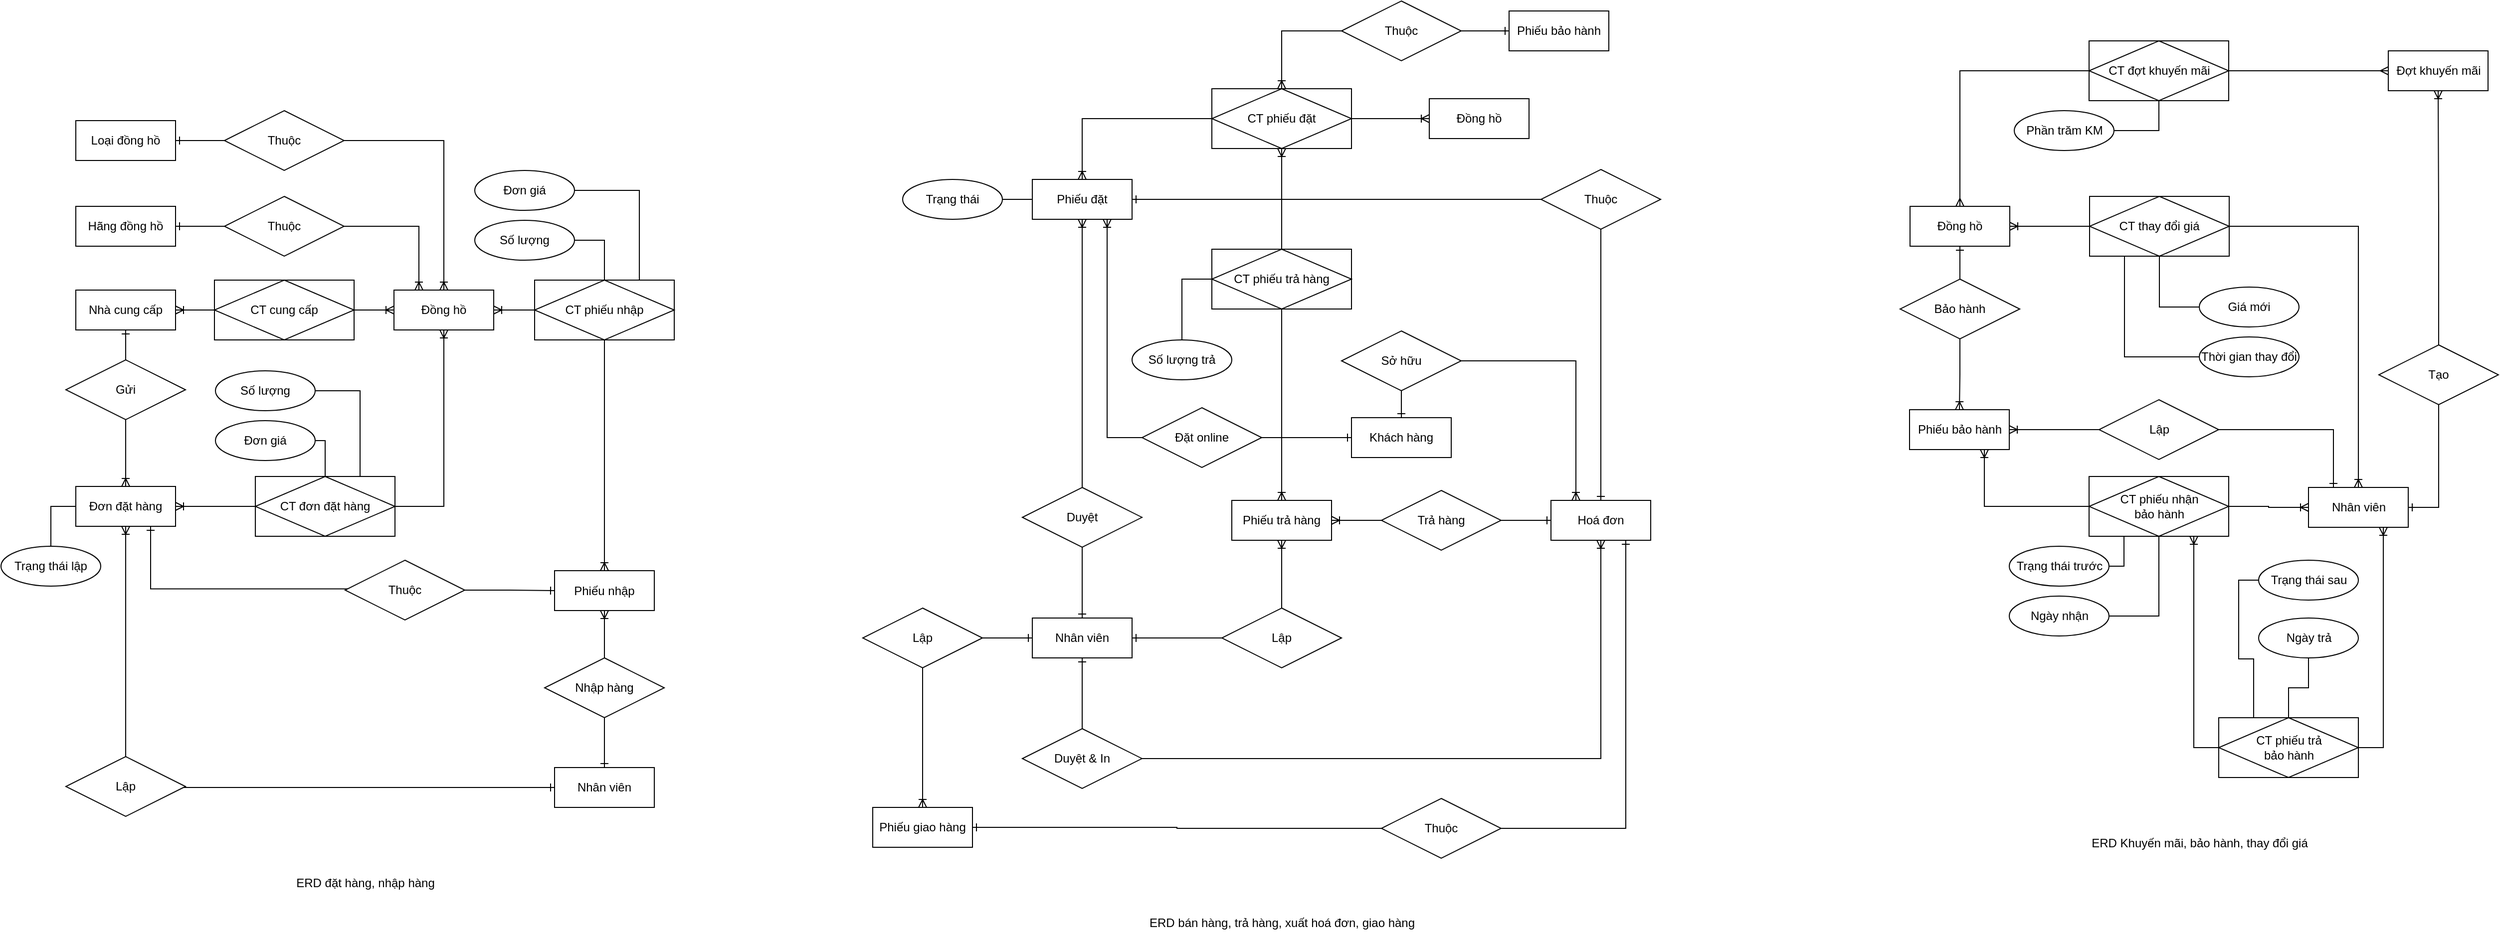 <mxfile version="22.1.18" type="device" pages="2">
  <diagram id="R2lEEEUBdFMjLlhIrx00" name="Full features">
    <mxGraphModel dx="3984" dy="3077" grid="1" gridSize="10" guides="1" tooltips="1" connect="1" arrows="1" fold="1" page="1" pageScale="1" pageWidth="850" pageHeight="1100" math="0" shadow="0" extFonts="Permanent Marker^https://fonts.googleapis.com/css?family=Permanent+Marker">
      <root>
        <mxCell id="0" />
        <mxCell id="1" parent="0" />
        <mxCell id="fZCJ3LqUXXCqwZuQcF2X-53" value="Đồng hồ" style="whiteSpace=wrap;html=1;align=center;" parent="1" vertex="1">
          <mxGeometry x="-2130" y="-1820" width="100" height="40" as="geometry" />
        </mxCell>
        <mxCell id="fZCJ3LqUXXCqwZuQcF2X-54" value="Loại đồng hồ" style="whiteSpace=wrap;html=1;align=center;" parent="1" vertex="1">
          <mxGeometry x="-2449" y="-1990" width="100" height="40" as="geometry" />
        </mxCell>
        <mxCell id="fZCJ3LqUXXCqwZuQcF2X-55" value="Hãng đồng hồ" style="whiteSpace=wrap;html=1;align=center;" parent="1" vertex="1">
          <mxGeometry x="-2449" y="-1904" width="100" height="40" as="geometry" />
        </mxCell>
        <mxCell id="fZCJ3LqUXXCqwZuQcF2X-56" style="edgeStyle=orthogonalEdgeStyle;rounded=0;orthogonalLoop=1;jettySize=auto;html=1;exitX=1;exitY=0.5;exitDx=0;exitDy=0;endArrow=ERoneToMany;endFill=0;entryX=0.25;entryY=0;entryDx=0;entryDy=0;" parent="1" source="fZCJ3LqUXXCqwZuQcF2X-58" target="fZCJ3LqUXXCqwZuQcF2X-53" edge="1">
          <mxGeometry relative="1" as="geometry">
            <mxPoint x="-2119" y="-1800" as="targetPoint" />
          </mxGeometry>
        </mxCell>
        <mxCell id="fZCJ3LqUXXCqwZuQcF2X-57" style="edgeStyle=orthogonalEdgeStyle;rounded=0;orthogonalLoop=1;jettySize=auto;html=1;exitX=0;exitY=0.5;exitDx=0;exitDy=0;entryX=1;entryY=0.5;entryDx=0;entryDy=0;endArrow=ERone;endFill=0;" parent="1" source="fZCJ3LqUXXCqwZuQcF2X-58" target="fZCJ3LqUXXCqwZuQcF2X-55" edge="1">
          <mxGeometry relative="1" as="geometry">
            <mxPoint x="-2249" y="-1848" as="sourcePoint" />
          </mxGeometry>
        </mxCell>
        <mxCell id="fZCJ3LqUXXCqwZuQcF2X-58" value="Thuộc" style="shape=rhombus;perimeter=rhombusPerimeter;whiteSpace=wrap;html=1;align=center;" parent="1" vertex="1">
          <mxGeometry x="-2300" y="-1914" width="120" height="60" as="geometry" />
        </mxCell>
        <mxCell id="fZCJ3LqUXXCqwZuQcF2X-59" value="Nhà cung cấp" style="whiteSpace=wrap;html=1;align=center;" parent="1" vertex="1">
          <mxGeometry x="-2449" y="-1820" width="100" height="40" as="geometry" />
        </mxCell>
        <mxCell id="fZCJ3LqUXXCqwZuQcF2X-60" style="edgeStyle=orthogonalEdgeStyle;rounded=0;orthogonalLoop=1;jettySize=auto;html=1;entryX=1;entryY=0.5;entryDx=0;entryDy=0;endArrow=ERoneToMany;endFill=0;exitX=0;exitY=0.5;exitDx=0;exitDy=0;" parent="1" source="5qV7a7pZujGccbPAEtb7-1" target="fZCJ3LqUXXCqwZuQcF2X-59" edge="1">
          <mxGeometry relative="1" as="geometry">
            <mxPoint x="-2299" y="-1800" as="sourcePoint" />
          </mxGeometry>
        </mxCell>
        <mxCell id="fZCJ3LqUXXCqwZuQcF2X-61" style="edgeStyle=orthogonalEdgeStyle;rounded=0;orthogonalLoop=1;jettySize=auto;html=1;exitX=1;exitY=0.5;exitDx=0;exitDy=0;entryX=0;entryY=0.5;entryDx=0;entryDy=0;endArrow=ERoneToMany;endFill=0;" parent="1" source="5qV7a7pZujGccbPAEtb7-1" target="fZCJ3LqUXXCqwZuQcF2X-53" edge="1">
          <mxGeometry relative="1" as="geometry">
            <mxPoint x="-2179" y="-1800" as="sourcePoint" />
          </mxGeometry>
        </mxCell>
        <mxCell id="fZCJ3LqUXXCqwZuQcF2X-63" value="Nhân viên" style="whiteSpace=wrap;html=1;align=center;" parent="1" vertex="1">
          <mxGeometry x="-1969" y="-1341" width="100" height="40" as="geometry" />
        </mxCell>
        <mxCell id="fZCJ3LqUXXCqwZuQcF2X-64" style="edgeStyle=orthogonalEdgeStyle;rounded=0;orthogonalLoop=1;jettySize=auto;html=1;exitX=0;exitY=0.5;exitDx=0;exitDy=0;entryX=1;entryY=0.5;entryDx=0;entryDy=0;endArrow=ERoneToMany;endFill=0;" parent="1" source="fZCJ3LqUXXCqwZuQcF2X-68" target="fZCJ3LqUXXCqwZuQcF2X-83" edge="1">
          <mxGeometry relative="1" as="geometry">
            <mxPoint x="-2379" y="-1630" as="targetPoint" />
          </mxGeometry>
        </mxCell>
        <mxCell id="fZCJ3LqUXXCqwZuQcF2X-129" style="edgeStyle=orthogonalEdgeStyle;rounded=0;orthogonalLoop=1;jettySize=auto;html=1;exitX=1;exitY=0.5;exitDx=0;exitDy=0;endArrow=ERoneToMany;endFill=0;entryX=0.5;entryY=1;entryDx=0;entryDy=0;" parent="1" source="fZCJ3LqUXXCqwZuQcF2X-68" target="fZCJ3LqUXXCqwZuQcF2X-53" edge="1">
          <mxGeometry relative="1" as="geometry">
            <mxPoint x="-2030" y="-1740" as="targetPoint" />
          </mxGeometry>
        </mxCell>
        <mxCell id="fZCJ3LqUXXCqwZuQcF2X-68" value="CT đơn đặt hàng" style="shape=associativeEntity;whiteSpace=wrap;html=1;align=center;" parent="1" vertex="1">
          <mxGeometry x="-2269" y="-1633" width="140" height="60" as="geometry" />
        </mxCell>
        <mxCell id="fZCJ3LqUXXCqwZuQcF2X-131" style="edgeStyle=orthogonalEdgeStyle;rounded=0;orthogonalLoop=1;jettySize=auto;html=1;exitX=1;exitY=0.5;exitDx=0;exitDy=0;entryX=0.75;entryY=0;entryDx=0;entryDy=0;endArrow=none;endFill=0;" parent="1" source="fZCJ3LqUXXCqwZuQcF2X-69" target="fZCJ3LqUXXCqwZuQcF2X-68" edge="1">
          <mxGeometry relative="1" as="geometry" />
        </mxCell>
        <mxCell id="fZCJ3LqUXXCqwZuQcF2X-69" value="Số lượng" style="ellipse;whiteSpace=wrap;html=1;align=center;" parent="1" vertex="1">
          <mxGeometry x="-2309" y="-1739" width="100" height="40" as="geometry" />
        </mxCell>
        <mxCell id="fZCJ3LqUXXCqwZuQcF2X-130" style="edgeStyle=orthogonalEdgeStyle;rounded=0;orthogonalLoop=1;jettySize=auto;html=1;exitX=1;exitY=0.5;exitDx=0;exitDy=0;endArrow=none;endFill=0;entryX=0.5;entryY=0;entryDx=0;entryDy=0;" parent="1" source="fZCJ3LqUXXCqwZuQcF2X-70" target="fZCJ3LqUXXCqwZuQcF2X-68" edge="1">
          <mxGeometry relative="1" as="geometry">
            <mxPoint x="-2254" y="-1632" as="targetPoint" />
          </mxGeometry>
        </mxCell>
        <mxCell id="fZCJ3LqUXXCqwZuQcF2X-70" value="Đơn giá" style="ellipse;whiteSpace=wrap;html=1;align=center;" parent="1" vertex="1">
          <mxGeometry x="-2309" y="-1689" width="100" height="40" as="geometry" />
        </mxCell>
        <mxCell id="fZCJ3LqUXXCqwZuQcF2X-71" value="Phiếu nhập" style="whiteSpace=wrap;html=1;align=center;" parent="1" vertex="1">
          <mxGeometry x="-1969" y="-1538.5" width="100" height="40" as="geometry" />
        </mxCell>
        <mxCell id="fZCJ3LqUXXCqwZuQcF2X-72" style="edgeStyle=orthogonalEdgeStyle;rounded=0;orthogonalLoop=1;jettySize=auto;html=1;exitX=0.5;exitY=0;exitDx=0;exitDy=0;entryX=0.5;entryY=1;entryDx=0;entryDy=0;endArrow=ERoneToMany;endFill=0;" parent="1" source="fZCJ3LqUXXCqwZuQcF2X-74" target="fZCJ3LqUXXCqwZuQcF2X-71" edge="1">
          <mxGeometry relative="1" as="geometry" />
        </mxCell>
        <mxCell id="fZCJ3LqUXXCqwZuQcF2X-73" style="edgeStyle=orthogonalEdgeStyle;rounded=0;orthogonalLoop=1;jettySize=auto;html=1;exitX=0.5;exitY=1;exitDx=0;exitDy=0;entryX=0.5;entryY=0;entryDx=0;entryDy=0;endArrow=ERone;endFill=0;" parent="1" source="fZCJ3LqUXXCqwZuQcF2X-74" target="fZCJ3LqUXXCqwZuQcF2X-63" edge="1">
          <mxGeometry relative="1" as="geometry" />
        </mxCell>
        <mxCell id="fZCJ3LqUXXCqwZuQcF2X-74" value="Nhập hàng" style="shape=rhombus;perimeter=rhombusPerimeter;whiteSpace=wrap;html=1;align=center;" parent="1" vertex="1">
          <mxGeometry x="-1979" y="-1451" width="120" height="60" as="geometry" />
        </mxCell>
        <mxCell id="fZCJ3LqUXXCqwZuQcF2X-81" style="edgeStyle=orthogonalEdgeStyle;rounded=0;orthogonalLoop=1;jettySize=auto;html=1;exitX=0;exitY=0.5;exitDx=0;exitDy=0;entryX=1;entryY=0.5;entryDx=0;entryDy=0;endArrow=ERone;endFill=0;" parent="1" source="fZCJ3LqUXXCqwZuQcF2X-121" target="fZCJ3LqUXXCqwZuQcF2X-54" edge="1">
          <mxGeometry relative="1" as="geometry">
            <mxPoint x="-2249" y="-1938" as="sourcePoint" />
          </mxGeometry>
        </mxCell>
        <mxCell id="fZCJ3LqUXXCqwZuQcF2X-82" style="edgeStyle=orthogonalEdgeStyle;rounded=0;orthogonalLoop=1;jettySize=auto;html=1;exitX=0;exitY=0.5;exitDx=0;exitDy=0;entryX=0.5;entryY=0;entryDx=0;entryDy=0;endArrow=none;endFill=0;" parent="1" source="fZCJ3LqUXXCqwZuQcF2X-83" target="fZCJ3LqUXXCqwZuQcF2X-115" edge="1">
          <mxGeometry relative="1" as="geometry" />
        </mxCell>
        <mxCell id="fZCJ3LqUXXCqwZuQcF2X-83" value="Đơn đặt hàng" style="whiteSpace=wrap;html=1;align=center;" parent="1" vertex="1">
          <mxGeometry x="-2449" y="-1623" width="100" height="40" as="geometry" />
        </mxCell>
        <mxCell id="fZCJ3LqUXXCqwZuQcF2X-84" style="edgeStyle=orthogonalEdgeStyle;rounded=0;orthogonalLoop=1;jettySize=auto;html=1;exitX=0.5;exitY=0;exitDx=0;exitDy=0;entryX=0.5;entryY=1;entryDx=0;entryDy=0;endArrow=ERone;endFill=0;" parent="1" source="fZCJ3LqUXXCqwZuQcF2X-86" target="fZCJ3LqUXXCqwZuQcF2X-59" edge="1">
          <mxGeometry relative="1" as="geometry" />
        </mxCell>
        <mxCell id="fZCJ3LqUXXCqwZuQcF2X-85" style="edgeStyle=orthogonalEdgeStyle;rounded=0;orthogonalLoop=1;jettySize=auto;html=1;exitX=0.5;exitY=1;exitDx=0;exitDy=0;endArrow=ERoneToMany;endFill=0;" parent="1" source="fZCJ3LqUXXCqwZuQcF2X-86" target="fZCJ3LqUXXCqwZuQcF2X-83" edge="1">
          <mxGeometry relative="1" as="geometry" />
        </mxCell>
        <mxCell id="fZCJ3LqUXXCqwZuQcF2X-86" value="Gửi" style="shape=rhombus;perimeter=rhombusPerimeter;whiteSpace=wrap;html=1;align=center;" parent="1" vertex="1">
          <mxGeometry x="-2459" y="-1750" width="120" height="60" as="geometry" />
        </mxCell>
        <mxCell id="fZCJ3LqUXXCqwZuQcF2X-87" style="edgeStyle=orthogonalEdgeStyle;rounded=0;orthogonalLoop=1;jettySize=auto;html=1;exitX=0.5;exitY=0;exitDx=0;exitDy=0;entryX=0.5;entryY=1;entryDx=0;entryDy=0;endArrow=ERoneToMany;endFill=0;" parent="1" source="fZCJ3LqUXXCqwZuQcF2X-89" target="fZCJ3LqUXXCqwZuQcF2X-83" edge="1">
          <mxGeometry relative="1" as="geometry" />
        </mxCell>
        <mxCell id="fZCJ3LqUXXCqwZuQcF2X-88" style="edgeStyle=orthogonalEdgeStyle;rounded=0;orthogonalLoop=1;jettySize=auto;html=1;exitX=1;exitY=0.5;exitDx=0;exitDy=0;endArrow=ERone;endFill=0;entryX=0;entryY=0.5;entryDx=0;entryDy=0;" parent="1" source="fZCJ3LqUXXCqwZuQcF2X-89" target="fZCJ3LqUXXCqwZuQcF2X-63" edge="1">
          <mxGeometry relative="1" as="geometry">
            <mxPoint x="-1960" y="-1202" as="targetPoint" />
            <Array as="points">
              <mxPoint x="-2354" y="-1322" />
            </Array>
          </mxGeometry>
        </mxCell>
        <mxCell id="fZCJ3LqUXXCqwZuQcF2X-89" value="Lập" style="shape=rhombus;perimeter=rhombusPerimeter;whiteSpace=wrap;html=1;align=center;" parent="1" vertex="1">
          <mxGeometry x="-2459" y="-1352" width="120" height="60" as="geometry" />
        </mxCell>
        <mxCell id="fZCJ3LqUXXCqwZuQcF2X-90" style="edgeStyle=orthogonalEdgeStyle;rounded=0;orthogonalLoop=1;jettySize=auto;html=1;exitX=0.5;exitY=1;exitDx=0;exitDy=0;endArrow=ERoneToMany;endFill=0;" parent="1" source="fZCJ3LqUXXCqwZuQcF2X-94" target="fZCJ3LqUXXCqwZuQcF2X-71" edge="1">
          <mxGeometry relative="1" as="geometry" />
        </mxCell>
        <mxCell id="fZCJ3LqUXXCqwZuQcF2X-91" style="edgeStyle=orthogonalEdgeStyle;rounded=0;orthogonalLoop=1;jettySize=auto;html=1;exitX=0;exitY=0.5;exitDx=0;exitDy=0;entryX=1;entryY=0.5;entryDx=0;entryDy=0;endArrow=ERoneToMany;endFill=0;" parent="1" source="fZCJ3LqUXXCqwZuQcF2X-94" target="fZCJ3LqUXXCqwZuQcF2X-53" edge="1">
          <mxGeometry relative="1" as="geometry" />
        </mxCell>
        <mxCell id="fZCJ3LqUXXCqwZuQcF2X-94" value="CT phiếu nhập" style="shape=associativeEntity;whiteSpace=wrap;html=1;align=center;" parent="1" vertex="1">
          <mxGeometry x="-1989" y="-1830" width="140" height="60" as="geometry" />
        </mxCell>
        <mxCell id="fZCJ3LqUXXCqwZuQcF2X-126" style="edgeStyle=orthogonalEdgeStyle;rounded=0;orthogonalLoop=1;jettySize=auto;html=1;exitX=1;exitY=0.5;exitDx=0;exitDy=0;entryX=0.75;entryY=0;entryDx=0;entryDy=0;endArrow=none;endFill=0;" parent="1" source="fZCJ3LqUXXCqwZuQcF2X-95" target="fZCJ3LqUXXCqwZuQcF2X-94" edge="1">
          <mxGeometry relative="1" as="geometry" />
        </mxCell>
        <mxCell id="fZCJ3LqUXXCqwZuQcF2X-95" value="Đơn giá" style="ellipse;whiteSpace=wrap;html=1;align=center;" parent="1" vertex="1">
          <mxGeometry x="-2049" y="-1940" width="100" height="40" as="geometry" />
        </mxCell>
        <mxCell id="fZCJ3LqUXXCqwZuQcF2X-125" style="edgeStyle=orthogonalEdgeStyle;rounded=0;orthogonalLoop=1;jettySize=auto;html=1;exitX=1;exitY=0.5;exitDx=0;exitDy=0;entryX=0.5;entryY=0;entryDx=0;entryDy=0;endArrow=none;endFill=0;" parent="1" source="fZCJ3LqUXXCqwZuQcF2X-96" target="fZCJ3LqUXXCqwZuQcF2X-94" edge="1">
          <mxGeometry relative="1" as="geometry" />
        </mxCell>
        <mxCell id="fZCJ3LqUXXCqwZuQcF2X-96" value="Số lượng" style="ellipse;whiteSpace=wrap;html=1;align=center;" parent="1" vertex="1">
          <mxGeometry x="-2049" y="-1890" width="100" height="40" as="geometry" />
        </mxCell>
        <mxCell id="fZCJ3LqUXXCqwZuQcF2X-113" style="edgeStyle=orthogonalEdgeStyle;rounded=0;orthogonalLoop=1;jettySize=auto;html=1;entryX=0.75;entryY=1;entryDx=0;entryDy=0;endArrow=ERone;endFill=0;exitX=0.044;exitY=0.48;exitDx=0;exitDy=0;exitPerimeter=0;" parent="1" source="fZCJ3LqUXXCqwZuQcF2X-116" target="fZCJ3LqUXXCqwZuQcF2X-83" edge="1">
          <mxGeometry relative="1" as="geometry">
            <mxPoint x="-2290" y="-1440" as="sourcePoint" />
          </mxGeometry>
        </mxCell>
        <mxCell id="fZCJ3LqUXXCqwZuQcF2X-114" style="edgeStyle=orthogonalEdgeStyle;rounded=0;orthogonalLoop=1;jettySize=auto;html=1;exitX=1;exitY=0.5;exitDx=0;exitDy=0;entryX=0;entryY=0.5;entryDx=0;entryDy=0;endArrow=ERone;endFill=0;" parent="1" source="fZCJ3LqUXXCqwZuQcF2X-116" target="fZCJ3LqUXXCqwZuQcF2X-71" edge="1">
          <mxGeometry relative="1" as="geometry">
            <mxPoint x="-2159" y="-1520" as="sourcePoint" />
          </mxGeometry>
        </mxCell>
        <mxCell id="fZCJ3LqUXXCqwZuQcF2X-115" value="Trạng thái lập" style="ellipse;whiteSpace=wrap;html=1;align=center;" parent="1" vertex="1">
          <mxGeometry x="-2524" y="-1563" width="100" height="40" as="geometry" />
        </mxCell>
        <mxCell id="fZCJ3LqUXXCqwZuQcF2X-116" value="Thuộc" style="shape=rhombus;perimeter=rhombusPerimeter;whiteSpace=wrap;html=1;align=center;" parent="1" vertex="1">
          <mxGeometry x="-2179" y="-1549" width="120" height="60" as="geometry" />
        </mxCell>
        <mxCell id="fZCJ3LqUXXCqwZuQcF2X-120" style="edgeStyle=orthogonalEdgeStyle;rounded=0;orthogonalLoop=1;jettySize=auto;html=1;exitX=1;exitY=0.5;exitDx=0;exitDy=0;endArrow=ERoneToMany;endFill=0;entryX=0.5;entryY=0;entryDx=0;entryDy=0;" parent="1" source="fZCJ3LqUXXCqwZuQcF2X-121" target="fZCJ3LqUXXCqwZuQcF2X-53" edge="1">
          <mxGeometry relative="1" as="geometry">
            <mxPoint x="-2090" y="-1870" as="targetPoint" />
          </mxGeometry>
        </mxCell>
        <mxCell id="fZCJ3LqUXXCqwZuQcF2X-121" value="Thuộc" style="shape=rhombus;perimeter=rhombusPerimeter;whiteSpace=wrap;html=1;align=center;" parent="1" vertex="1">
          <mxGeometry x="-2300" y="-2000" width="120" height="60" as="geometry" />
        </mxCell>
        <mxCell id="fZCJ3LqUXXCqwZuQcF2X-132" value="ERD đặt hàng, nhập hàng" style="text;html=1;align=center;verticalAlign=middle;resizable=0;points=[];autosize=1;strokeColor=none;fillColor=none;" parent="1" vertex="1">
          <mxGeometry x="-2239" y="-1240" width="160" height="30" as="geometry" />
        </mxCell>
        <mxCell id="fZCJ3LqUXXCqwZuQcF2X-135" style="edgeStyle=orthogonalEdgeStyle;rounded=0;orthogonalLoop=1;jettySize=auto;html=1;exitX=1;exitY=0.5;exitDx=0;exitDy=0;entryX=0;entryY=0.5;entryDx=0;entryDy=0;endArrow=none;endFill=0;" parent="1" edge="1">
          <mxGeometry relative="1" as="geometry">
            <mxPoint x="-1412.0" y="60" as="targetPoint" />
          </mxGeometry>
        </mxCell>
        <mxCell id="fZCJ3LqUXXCqwZuQcF2X-175" value="Đồng hồ" style="whiteSpace=wrap;html=1;align=center;" parent="1" vertex="1">
          <mxGeometry x="-1092" y="-2012" width="100" height="40" as="geometry" />
        </mxCell>
        <mxCell id="fZCJ3LqUXXCqwZuQcF2X-176" value="Nhân viên" style="whiteSpace=wrap;html=1;align=center;" parent="1" vertex="1">
          <mxGeometry x="-1490" y="-1491" width="100" height="40" as="geometry" />
        </mxCell>
        <mxCell id="fZCJ3LqUXXCqwZuQcF2X-181" value="Phiếu đặt" style="whiteSpace=wrap;html=1;align=center;" parent="1" vertex="1">
          <mxGeometry x="-1490" y="-1931" width="100" height="40" as="geometry" />
        </mxCell>
        <mxCell id="fZCJ3LqUXXCqwZuQcF2X-182" style="edgeStyle=orthogonalEdgeStyle;rounded=0;orthogonalLoop=1;jettySize=auto;html=1;exitX=0.5;exitY=0;exitDx=0;exitDy=0;entryX=0.5;entryY=1;entryDx=0;entryDy=0;endArrow=ERoneToMany;endFill=0;" parent="1" source="fZCJ3LqUXXCqwZuQcF2X-184" target="fZCJ3LqUXXCqwZuQcF2X-181" edge="1">
          <mxGeometry relative="1" as="geometry" />
        </mxCell>
        <mxCell id="fZCJ3LqUXXCqwZuQcF2X-183" style="edgeStyle=orthogonalEdgeStyle;rounded=0;orthogonalLoop=1;jettySize=auto;html=1;exitX=0.5;exitY=1;exitDx=0;exitDy=0;endArrow=ERone;endFill=0;entryX=0.5;entryY=0;entryDx=0;entryDy=0;" parent="1" source="fZCJ3LqUXXCqwZuQcF2X-184" target="fZCJ3LqUXXCqwZuQcF2X-176" edge="1">
          <mxGeometry relative="1" as="geometry">
            <mxPoint x="-1441" y="-1580" as="targetPoint" />
          </mxGeometry>
        </mxCell>
        <mxCell id="fZCJ3LqUXXCqwZuQcF2X-184" value="Duyệt" style="shape=rhombus;perimeter=rhombusPerimeter;whiteSpace=wrap;html=1;align=center;" parent="1" vertex="1">
          <mxGeometry x="-1500" y="-1622" width="120" height="60" as="geometry" />
        </mxCell>
        <mxCell id="fZCJ3LqUXXCqwZuQcF2X-190" value="Hoá đơn" style="whiteSpace=wrap;html=1;align=center;" parent="1" vertex="1">
          <mxGeometry x="-970" y="-1609" width="100" height="40" as="geometry" />
        </mxCell>
        <mxCell id="fZCJ3LqUXXCqwZuQcF2X-191" style="edgeStyle=orthogonalEdgeStyle;rounded=0;orthogonalLoop=1;jettySize=auto;html=1;exitX=0;exitY=0.5;exitDx=0;exitDy=0;entryX=1;entryY=0.5;entryDx=0;entryDy=0;endArrow=ERone;endFill=0;" parent="1" source="fZCJ3LqUXXCqwZuQcF2X-193" target="fZCJ3LqUXXCqwZuQcF2X-181" edge="1">
          <mxGeometry relative="1" as="geometry" />
        </mxCell>
        <mxCell id="7zaIb0-FHqYBmTlWMv8F-17" style="edgeStyle=orthogonalEdgeStyle;rounded=0;orthogonalLoop=1;jettySize=auto;html=1;exitX=0.5;exitY=1;exitDx=0;exitDy=0;endArrow=ERone;endFill=0;" parent="1" source="fZCJ3LqUXXCqwZuQcF2X-193" target="fZCJ3LqUXXCqwZuQcF2X-190" edge="1">
          <mxGeometry relative="1" as="geometry" />
        </mxCell>
        <mxCell id="fZCJ3LqUXXCqwZuQcF2X-193" value="Thuộc" style="shape=rhombus;perimeter=rhombusPerimeter;whiteSpace=wrap;html=1;align=center;" parent="1" vertex="1">
          <mxGeometry x="-980" y="-1941" width="120" height="60" as="geometry" />
        </mxCell>
        <mxCell id="fZCJ3LqUXXCqwZuQcF2X-194" style="edgeStyle=orthogonalEdgeStyle;rounded=0;orthogonalLoop=1;jettySize=auto;html=1;exitX=1;exitY=0.5;exitDx=0;exitDy=0;endArrow=ERoneToMany;endFill=0;entryX=0.5;entryY=1;entryDx=0;entryDy=0;" parent="1" source="fZCJ3LqUXXCqwZuQcF2X-196" target="fZCJ3LqUXXCqwZuQcF2X-190" edge="1">
          <mxGeometry relative="1" as="geometry">
            <mxPoint x="-940" y="-1929" as="targetPoint" />
          </mxGeometry>
        </mxCell>
        <mxCell id="7zaIb0-FHqYBmTlWMv8F-15" style="edgeStyle=orthogonalEdgeStyle;rounded=0;orthogonalLoop=1;jettySize=auto;html=1;exitX=0.5;exitY=0;exitDx=0;exitDy=0;endArrow=ERone;endFill=0;entryX=0.5;entryY=1;entryDx=0;entryDy=0;" parent="1" source="fZCJ3LqUXXCqwZuQcF2X-196" target="fZCJ3LqUXXCqwZuQcF2X-176" edge="1">
          <mxGeometry relative="1" as="geometry">
            <mxPoint x="-1571" y="-1349.931" as="targetPoint" />
          </mxGeometry>
        </mxCell>
        <mxCell id="fZCJ3LqUXXCqwZuQcF2X-196" value="Duyệt &amp;amp; In" style="shape=rhombus;perimeter=rhombusPerimeter;whiteSpace=wrap;html=1;align=center;" parent="1" vertex="1">
          <mxGeometry x="-1500" y="-1380" width="120" height="60" as="geometry" />
        </mxCell>
        <mxCell id="fZCJ3LqUXXCqwZuQcF2X-197" value="Phiếu trả hàng" style="whiteSpace=wrap;html=1;align=center;" parent="1" vertex="1">
          <mxGeometry x="-1290" y="-1609" width="100" height="40" as="geometry" />
        </mxCell>
        <mxCell id="fZCJ3LqUXXCqwZuQcF2X-198" style="edgeStyle=orthogonalEdgeStyle;rounded=0;orthogonalLoop=1;jettySize=auto;html=1;exitX=0;exitY=0.5;exitDx=0;exitDy=0;endArrow=ERoneToMany;endFill=0;entryX=1;entryY=0.5;entryDx=0;entryDy=0;" parent="1" source="fZCJ3LqUXXCqwZuQcF2X-200" target="fZCJ3LqUXXCqwZuQcF2X-197" edge="1">
          <mxGeometry relative="1" as="geometry">
            <mxPoint x="-1121.0" y="-1599" as="sourcePoint" />
          </mxGeometry>
        </mxCell>
        <mxCell id="fZCJ3LqUXXCqwZuQcF2X-199" style="edgeStyle=orthogonalEdgeStyle;rounded=0;orthogonalLoop=1;jettySize=auto;html=1;exitX=1;exitY=0.5;exitDx=0;exitDy=0;entryX=0;entryY=0.5;entryDx=0;entryDy=0;endArrow=ERone;endFill=0;" parent="1" source="fZCJ3LqUXXCqwZuQcF2X-200" target="fZCJ3LqUXXCqwZuQcF2X-190" edge="1">
          <mxGeometry relative="1" as="geometry" />
        </mxCell>
        <mxCell id="fZCJ3LqUXXCqwZuQcF2X-200" value="Trả hàng" style="shape=rhombus;perimeter=rhombusPerimeter;whiteSpace=wrap;html=1;align=center;" parent="1" vertex="1">
          <mxGeometry x="-1140" y="-1619" width="120" height="60" as="geometry" />
        </mxCell>
        <mxCell id="fZCJ3LqUXXCqwZuQcF2X-201" style="edgeStyle=orthogonalEdgeStyle;rounded=0;orthogonalLoop=1;jettySize=auto;html=1;exitX=0.5;exitY=0;exitDx=0;exitDy=0;entryX=0.5;entryY=1;entryDx=0;entryDy=0;endArrow=ERoneToMany;endFill=0;" parent="1" source="fZCJ3LqUXXCqwZuQcF2X-203" target="fZCJ3LqUXXCqwZuQcF2X-197" edge="1">
          <mxGeometry relative="1" as="geometry" />
        </mxCell>
        <mxCell id="fZCJ3LqUXXCqwZuQcF2X-202" style="edgeStyle=orthogonalEdgeStyle;rounded=0;orthogonalLoop=1;jettySize=auto;html=1;exitX=0;exitY=0.5;exitDx=0;exitDy=0;endArrow=ERone;endFill=0;entryX=1;entryY=0.5;entryDx=0;entryDy=0;" parent="1" source="fZCJ3LqUXXCqwZuQcF2X-203" target="fZCJ3LqUXXCqwZuQcF2X-176" edge="1">
          <mxGeometry relative="1" as="geometry">
            <mxPoint x="-1359" y="-1529" as="targetPoint" />
          </mxGeometry>
        </mxCell>
        <mxCell id="fZCJ3LqUXXCqwZuQcF2X-203" value="Lập" style="shape=rhombus;perimeter=rhombusPerimeter;whiteSpace=wrap;html=1;align=center;" parent="1" vertex="1">
          <mxGeometry x="-1300" y="-1501" width="120" height="60" as="geometry" />
        </mxCell>
        <mxCell id="fZCJ3LqUXXCqwZuQcF2X-214" style="edgeStyle=orthogonalEdgeStyle;rounded=0;orthogonalLoop=1;jettySize=auto;html=1;exitX=1;exitY=0.5;exitDx=0;exitDy=0;endArrow=ERoneToMany;endFill=0;entryX=0;entryY=0.5;entryDx=0;entryDy=0;" parent="1" source="fZCJ3LqUXXCqwZuQcF2X-217" target="fZCJ3LqUXXCqwZuQcF2X-175" edge="1">
          <mxGeometry relative="1" as="geometry">
            <mxPoint x="-1365" y="-1938" as="targetPoint" />
          </mxGeometry>
        </mxCell>
        <mxCell id="fZCJ3LqUXXCqwZuQcF2X-216" style="edgeStyle=orthogonalEdgeStyle;rounded=0;orthogonalLoop=1;jettySize=auto;html=1;exitX=0;exitY=0.5;exitDx=0;exitDy=0;entryX=0.5;entryY=0;entryDx=0;entryDy=0;endArrow=ERoneToMany;endFill=0;" parent="1" source="fZCJ3LqUXXCqwZuQcF2X-217" target="fZCJ3LqUXXCqwZuQcF2X-181" edge="1">
          <mxGeometry relative="1" as="geometry" />
        </mxCell>
        <mxCell id="fZCJ3LqUXXCqwZuQcF2X-217" value="CT phiếu đặt" style="shape=associativeEntity;whiteSpace=wrap;html=1;align=center;" parent="1" vertex="1">
          <mxGeometry x="-1310" y="-2022" width="140" height="60" as="geometry" />
        </mxCell>
        <mxCell id="fZCJ3LqUXXCqwZuQcF2X-219" style="edgeStyle=orthogonalEdgeStyle;rounded=0;orthogonalLoop=1;jettySize=auto;html=1;exitX=0.5;exitY=0;exitDx=0;exitDy=0;endArrow=ERoneToMany;endFill=0;entryX=0.5;entryY=1;entryDx=0;entryDy=0;" parent="1" source="fZCJ3LqUXXCqwZuQcF2X-222" target="fZCJ3LqUXXCqwZuQcF2X-217" edge="1">
          <mxGeometry relative="1" as="geometry">
            <mxPoint x="-1320" y="-2030" as="targetPoint" />
          </mxGeometry>
        </mxCell>
        <mxCell id="fZCJ3LqUXXCqwZuQcF2X-220" style="edgeStyle=orthogonalEdgeStyle;rounded=0;orthogonalLoop=1;jettySize=auto;html=1;exitX=0.5;exitY=1;exitDx=0;exitDy=0;entryX=0.5;entryY=0;entryDx=0;entryDy=0;endArrow=ERoneToMany;endFill=0;" parent="1" source="fZCJ3LqUXXCqwZuQcF2X-222" target="fZCJ3LqUXXCqwZuQcF2X-197" edge="1">
          <mxGeometry relative="1" as="geometry" />
        </mxCell>
        <mxCell id="7zaIb0-FHqYBmTlWMv8F-19" style="edgeStyle=orthogonalEdgeStyle;rounded=0;orthogonalLoop=1;jettySize=auto;html=1;exitX=0;exitY=0.5;exitDx=0;exitDy=0;entryX=0.5;entryY=0;entryDx=0;entryDy=0;endArrow=none;endFill=0;" parent="1" source="fZCJ3LqUXXCqwZuQcF2X-222" target="fZCJ3LqUXXCqwZuQcF2X-223" edge="1">
          <mxGeometry relative="1" as="geometry" />
        </mxCell>
        <mxCell id="fZCJ3LqUXXCqwZuQcF2X-222" value="CT phiếu trả hàng" style="shape=associativeEntity;whiteSpace=wrap;html=1;align=center;" parent="1" vertex="1">
          <mxGeometry x="-1310" y="-1861" width="140" height="60" as="geometry" />
        </mxCell>
        <mxCell id="fZCJ3LqUXXCqwZuQcF2X-223" value="Số lượng trả" style="ellipse;whiteSpace=wrap;html=1;align=center;" parent="1" vertex="1">
          <mxGeometry x="-1390" y="-1770" width="100" height="40" as="geometry" />
        </mxCell>
        <mxCell id="fZCJ3LqUXXCqwZuQcF2X-232" value="Khách hàng" style="whiteSpace=wrap;html=1;align=center;" parent="1" vertex="1">
          <mxGeometry x="-1170" y="-1692" width="100" height="40" as="geometry" />
        </mxCell>
        <mxCell id="fZCJ3LqUXXCqwZuQcF2X-233" style="edgeStyle=orthogonalEdgeStyle;rounded=0;orthogonalLoop=1;jettySize=auto;html=1;exitX=0.5;exitY=1;exitDx=0;exitDy=0;endArrow=ERone;endFill=0;" parent="1" source="fZCJ3LqUXXCqwZuQcF2X-235" target="fZCJ3LqUXXCqwZuQcF2X-232" edge="1">
          <mxGeometry relative="1" as="geometry" />
        </mxCell>
        <mxCell id="fZCJ3LqUXXCqwZuQcF2X-234" style="edgeStyle=orthogonalEdgeStyle;rounded=0;orthogonalLoop=1;jettySize=auto;html=1;exitX=1;exitY=0.5;exitDx=0;exitDy=0;entryX=0.25;entryY=0;entryDx=0;entryDy=0;endArrow=ERoneToMany;endFill=0;" parent="1" source="fZCJ3LqUXXCqwZuQcF2X-235" target="fZCJ3LqUXXCqwZuQcF2X-190" edge="1">
          <mxGeometry relative="1" as="geometry" />
        </mxCell>
        <mxCell id="fZCJ3LqUXXCqwZuQcF2X-235" value="Sở hữu" style="shape=rhombus;perimeter=rhombusPerimeter;whiteSpace=wrap;html=1;align=center;" parent="1" vertex="1">
          <mxGeometry x="-1180" y="-1779" width="120" height="60" as="geometry" />
        </mxCell>
        <mxCell id="fZCJ3LqUXXCqwZuQcF2X-236" style="edgeStyle=orthogonalEdgeStyle;rounded=0;orthogonalLoop=1;jettySize=auto;html=1;exitX=0;exitY=0.5;exitDx=0;exitDy=0;entryX=0.75;entryY=1;entryDx=0;entryDy=0;endArrow=ERoneToMany;endFill=0;" parent="1" source="fZCJ3LqUXXCqwZuQcF2X-238" target="fZCJ3LqUXXCqwZuQcF2X-181" edge="1">
          <mxGeometry relative="1" as="geometry" />
        </mxCell>
        <mxCell id="fZCJ3LqUXXCqwZuQcF2X-237" style="edgeStyle=orthogonalEdgeStyle;rounded=0;orthogonalLoop=1;jettySize=auto;html=1;exitX=1;exitY=0.5;exitDx=0;exitDy=0;entryX=0;entryY=0.5;entryDx=0;entryDy=0;endArrow=ERone;endFill=0;" parent="1" source="fZCJ3LqUXXCqwZuQcF2X-238" target="fZCJ3LqUXXCqwZuQcF2X-232" edge="1">
          <mxGeometry relative="1" as="geometry">
            <mxPoint x="-1250" y="-1731" as="sourcePoint" />
            <mxPoint x="-1126" y="-1731" as="targetPoint" />
          </mxGeometry>
        </mxCell>
        <mxCell id="fZCJ3LqUXXCqwZuQcF2X-238" value="Đặt online" style="shape=rhombus;perimeter=rhombusPerimeter;whiteSpace=wrap;html=1;align=center;" parent="1" vertex="1">
          <mxGeometry x="-1380" y="-1702" width="120" height="60" as="geometry" />
        </mxCell>
        <mxCell id="fZCJ3LqUXXCqwZuQcF2X-247" value="Phiếu giao hàng" style="whiteSpace=wrap;html=1;align=center;" parent="1" vertex="1">
          <mxGeometry x="-1650" y="-1301" width="100" height="40" as="geometry" />
        </mxCell>
        <mxCell id="fZCJ3LqUXXCqwZuQcF2X-248" style="edgeStyle=orthogonalEdgeStyle;rounded=0;orthogonalLoop=1;jettySize=auto;html=1;exitX=1;exitY=0.5;exitDx=0;exitDy=0;endArrow=ERone;endFill=0;entryX=0;entryY=0.5;entryDx=0;entryDy=0;" parent="1" source="fZCJ3LqUXXCqwZuQcF2X-250" target="fZCJ3LqUXXCqwZuQcF2X-176" edge="1">
          <mxGeometry relative="1" as="geometry">
            <mxPoint x="-1839" y="-1630" as="targetPoint" />
          </mxGeometry>
        </mxCell>
        <mxCell id="fZCJ3LqUXXCqwZuQcF2X-249" style="edgeStyle=orthogonalEdgeStyle;rounded=0;orthogonalLoop=1;jettySize=auto;html=1;exitX=0.5;exitY=1;exitDx=0;exitDy=0;endArrow=ERoneToMany;endFill=0;entryX=0.5;entryY=0;entryDx=0;entryDy=0;" parent="1" source="fZCJ3LqUXXCqwZuQcF2X-250" target="fZCJ3LqUXXCqwZuQcF2X-247" edge="1">
          <mxGeometry relative="1" as="geometry">
            <mxPoint x="-1489" y="-1549" as="targetPoint" />
          </mxGeometry>
        </mxCell>
        <mxCell id="fZCJ3LqUXXCqwZuQcF2X-250" value="Lập" style="shape=rhombus;perimeter=rhombusPerimeter;whiteSpace=wrap;html=1;align=center;" parent="1" vertex="1">
          <mxGeometry x="-1660" y="-1501" width="120" height="60" as="geometry" />
        </mxCell>
        <mxCell id="fZCJ3LqUXXCqwZuQcF2X-252" style="edgeStyle=orthogonalEdgeStyle;rounded=0;orthogonalLoop=1;jettySize=auto;html=1;exitX=0;exitY=0.5;exitDx=0;exitDy=0;endArrow=ERone;endFill=0;entryX=1;entryY=0.5;entryDx=0;entryDy=0;" parent="1" source="fZCJ3LqUXXCqwZuQcF2X-253" target="fZCJ3LqUXXCqwZuQcF2X-247" edge="1">
          <mxGeometry relative="1" as="geometry">
            <mxPoint x="-1760" y="-1330" as="targetPoint" />
          </mxGeometry>
        </mxCell>
        <mxCell id="7zaIb0-FHqYBmTlWMv8F-18" style="edgeStyle=orthogonalEdgeStyle;rounded=0;orthogonalLoop=1;jettySize=auto;html=1;exitX=1;exitY=0.5;exitDx=0;exitDy=0;endArrow=ERone;endFill=0;entryX=0.75;entryY=1;entryDx=0;entryDy=0;" parent="1" source="fZCJ3LqUXXCqwZuQcF2X-253" target="fZCJ3LqUXXCqwZuQcF2X-190" edge="1">
          <mxGeometry relative="1" as="geometry">
            <mxPoint x="-1600" y="-1880" as="targetPoint" />
          </mxGeometry>
        </mxCell>
        <mxCell id="fZCJ3LqUXXCqwZuQcF2X-253" value="Thuộc" style="shape=rhombus;perimeter=rhombusPerimeter;whiteSpace=wrap;html=1;align=center;" parent="1" vertex="1">
          <mxGeometry x="-1140" y="-1310" width="120" height="60" as="geometry" />
        </mxCell>
        <mxCell id="fZCJ3LqUXXCqwZuQcF2X-254" value="ERD bán hàng, trả hàng, xuất hoá đơn, giao hàng" style="text;html=1;align=center;verticalAlign=middle;resizable=0;points=[];autosize=1;strokeColor=none;fillColor=none;" parent="1" vertex="1">
          <mxGeometry x="-1385" y="-1200" width="290" height="30" as="geometry" />
        </mxCell>
        <mxCell id="fZCJ3LqUXXCqwZuQcF2X-255" value="Đồng hồ" style="whiteSpace=wrap;html=1;align=center;" parent="1" vertex="1">
          <mxGeometry x="-610" y="-1904" width="100" height="40" as="geometry" />
        </mxCell>
        <mxCell id="fZCJ3LqUXXCqwZuQcF2X-262" value="Nhân viên" style="whiteSpace=wrap;html=1;align=center;" parent="1" vertex="1">
          <mxGeometry x="-210.5" y="-1622" width="100" height="40" as="geometry" />
        </mxCell>
        <mxCell id="fZCJ3LqUXXCqwZuQcF2X-274" style="edgeStyle=orthogonalEdgeStyle;rounded=0;orthogonalLoop=1;jettySize=auto;html=1;exitX=0;exitY=0.5;exitDx=0;exitDy=0;entryX=1;entryY=0.5;entryDx=0;entryDy=0;endArrow=ERoneToMany;endFill=0;" parent="1" source="fZCJ3LqUXXCqwZuQcF2X-278" target="fZCJ3LqUXXCqwZuQcF2X-255" edge="1">
          <mxGeometry relative="1" as="geometry">
            <mxPoint x="-415" y="-1725" as="sourcePoint" />
          </mxGeometry>
        </mxCell>
        <mxCell id="fZCJ3LqUXXCqwZuQcF2X-275" style="edgeStyle=orthogonalEdgeStyle;rounded=0;orthogonalLoop=1;jettySize=auto;html=1;exitX=1;exitY=0.5;exitDx=0;exitDy=0;entryX=0.5;entryY=0;entryDx=0;entryDy=0;endArrow=ERoneToMany;endFill=0;" parent="1" source="fZCJ3LqUXXCqwZuQcF2X-278" target="fZCJ3LqUXXCqwZuQcF2X-262" edge="1">
          <mxGeometry relative="1" as="geometry" />
        </mxCell>
        <mxCell id="fZCJ3LqUXXCqwZuQcF2X-278" value="CT thay đổi giá" style="shape=associativeEntity;whiteSpace=wrap;html=1;align=center;" parent="1" vertex="1">
          <mxGeometry x="-430" y="-1914" width="140" height="60" as="geometry" />
        </mxCell>
        <mxCell id="fZCJ3LqUXXCqwZuQcF2X-281" value="Phiếu bảo hành" style="whiteSpace=wrap;html=1;align=center;" parent="1" vertex="1">
          <mxGeometry x="-610.5" y="-1700" width="100" height="40" as="geometry" />
        </mxCell>
        <mxCell id="fZCJ3LqUXXCqwZuQcF2X-282" value="Đợt khuyến mãi" style="whiteSpace=wrap;html=1;align=center;" parent="1" vertex="1">
          <mxGeometry x="-130.5" y="-2060" width="100" height="40" as="geometry" />
        </mxCell>
        <mxCell id="fZCJ3LqUXXCqwZuQcF2X-283" style="edgeStyle=orthogonalEdgeStyle;rounded=0;orthogonalLoop=1;jettySize=auto;html=1;exitX=0.5;exitY=0;exitDx=0;exitDy=0;entryX=0.5;entryY=1;entryDx=0;entryDy=0;endArrow=ERoneToMany;endFill=0;" parent="1" source="fZCJ3LqUXXCqwZuQcF2X-285" target="fZCJ3LqUXXCqwZuQcF2X-282" edge="1">
          <mxGeometry relative="1" as="geometry" />
        </mxCell>
        <mxCell id="fZCJ3LqUXXCqwZuQcF2X-284" style="edgeStyle=orthogonalEdgeStyle;rounded=0;orthogonalLoop=1;jettySize=auto;html=1;exitX=0.5;exitY=1;exitDx=0;exitDy=0;entryX=1;entryY=0.5;entryDx=0;entryDy=0;endArrow=ERone;endFill=0;" parent="1" source="fZCJ3LqUXXCqwZuQcF2X-285" target="fZCJ3LqUXXCqwZuQcF2X-262" edge="1">
          <mxGeometry relative="1" as="geometry" />
        </mxCell>
        <mxCell id="fZCJ3LqUXXCqwZuQcF2X-285" value="Tạo" style="shape=rhombus;perimeter=rhombusPerimeter;whiteSpace=wrap;html=1;align=center;" parent="1" vertex="1">
          <mxGeometry x="-140" y="-1765" width="120" height="60" as="geometry" />
        </mxCell>
        <mxCell id="fZCJ3LqUXXCqwZuQcF2X-286" style="edgeStyle=orthogonalEdgeStyle;rounded=0;orthogonalLoop=1;jettySize=auto;html=1;exitX=1;exitY=0.5;exitDx=0;exitDy=0;entryX=0;entryY=0.5;entryDx=0;entryDy=0;endArrow=ERmany;endFill=0;" parent="1" source="fZCJ3LqUXXCqwZuQcF2X-289" target="fZCJ3LqUXXCqwZuQcF2X-282" edge="1">
          <mxGeometry relative="1" as="geometry">
            <mxPoint x="-245.5" y="-2016" as="sourcePoint" />
          </mxGeometry>
        </mxCell>
        <mxCell id="fZCJ3LqUXXCqwZuQcF2X-287" style="edgeStyle=orthogonalEdgeStyle;rounded=0;orthogonalLoop=1;jettySize=auto;html=1;exitX=0;exitY=0.5;exitDx=0;exitDy=0;entryX=0.5;entryY=0;entryDx=0;entryDy=0;endArrow=ERmany;endFill=0;" parent="1" source="fZCJ3LqUXXCqwZuQcF2X-289" target="fZCJ3LqUXXCqwZuQcF2X-255" edge="1">
          <mxGeometry relative="1" as="geometry" />
        </mxCell>
        <mxCell id="fZCJ3LqUXXCqwZuQcF2X-288" style="edgeStyle=orthogonalEdgeStyle;rounded=0;orthogonalLoop=1;jettySize=auto;html=1;exitX=0.5;exitY=1;exitDx=0;exitDy=0;entryX=1;entryY=0.5;entryDx=0;entryDy=0;endArrow=none;endFill=0;" parent="1" source="fZCJ3LqUXXCqwZuQcF2X-289" target="fZCJ3LqUXXCqwZuQcF2X-290" edge="1">
          <mxGeometry relative="1" as="geometry" />
        </mxCell>
        <mxCell id="fZCJ3LqUXXCqwZuQcF2X-289" value="CT đợt khuyến mãi" style="shape=associativeEntity;whiteSpace=wrap;html=1;align=center;" parent="1" vertex="1">
          <mxGeometry x="-430.5" y="-2070" width="140" height="60" as="geometry" />
        </mxCell>
        <mxCell id="fZCJ3LqUXXCqwZuQcF2X-290" value="Phần trăm KM" style="ellipse;whiteSpace=wrap;html=1;align=center;" parent="1" vertex="1">
          <mxGeometry x="-505.5" y="-2000" width="100" height="40" as="geometry" />
        </mxCell>
        <mxCell id="fZCJ3LqUXXCqwZuQcF2X-304" style="edgeStyle=orthogonalEdgeStyle;rounded=0;orthogonalLoop=1;jettySize=auto;html=1;exitX=0;exitY=0.5;exitDx=0;exitDy=0;entryX=0.75;entryY=1;entryDx=0;entryDy=0;endArrow=ERoneToMany;endFill=0;" parent="1" source="fZCJ3LqUXXCqwZuQcF2X-308" target="fZCJ3LqUXXCqwZuQcF2X-281" edge="1">
          <mxGeometry relative="1" as="geometry" />
        </mxCell>
        <mxCell id="fZCJ3LqUXXCqwZuQcF2X-305" style="edgeStyle=orthogonalEdgeStyle;rounded=0;orthogonalLoop=1;jettySize=auto;html=1;exitX=1;exitY=0.5;exitDx=0;exitDy=0;endArrow=ERoneToMany;endFill=0;entryX=0;entryY=0.5;entryDx=0;entryDy=0;" parent="1" source="fZCJ3LqUXXCqwZuQcF2X-308" target="fZCJ3LqUXXCqwZuQcF2X-262" edge="1">
          <mxGeometry relative="1" as="geometry">
            <mxPoint x="-270.5" y="-1493" as="targetPoint" />
          </mxGeometry>
        </mxCell>
        <mxCell id="fZCJ3LqUXXCqwZuQcF2X-308" value="CT phiếu nhận&lt;br&gt;bảo hành" style="shape=associativeEntity;whiteSpace=wrap;html=1;align=center;" parent="1" vertex="1">
          <mxGeometry x="-430.5" y="-1633" width="140" height="60" as="geometry" />
        </mxCell>
        <mxCell id="fZCJ3LqUXXCqwZuQcF2X-309" style="edgeStyle=orthogonalEdgeStyle;rounded=0;orthogonalLoop=1;jettySize=auto;html=1;exitX=0.5;exitY=0;exitDx=0;exitDy=0;entryX=0.5;entryY=1;entryDx=0;entryDy=0;endArrow=ERone;endFill=0;" parent="1" source="fZCJ3LqUXXCqwZuQcF2X-311" target="fZCJ3LqUXXCqwZuQcF2X-255" edge="1">
          <mxGeometry relative="1" as="geometry" />
        </mxCell>
        <mxCell id="fZCJ3LqUXXCqwZuQcF2X-310" style="edgeStyle=orthogonalEdgeStyle;rounded=0;orthogonalLoop=1;jettySize=auto;html=1;exitX=0.5;exitY=1;exitDx=0;exitDy=0;endArrow=ERoneToMany;endFill=0;" parent="1" source="fZCJ3LqUXXCqwZuQcF2X-311" target="fZCJ3LqUXXCqwZuQcF2X-281" edge="1">
          <mxGeometry relative="1" as="geometry" />
        </mxCell>
        <mxCell id="fZCJ3LqUXXCqwZuQcF2X-311" value="Bảo hành" style="shape=rhombus;perimeter=rhombusPerimeter;whiteSpace=wrap;html=1;align=center;" parent="1" vertex="1">
          <mxGeometry x="-620" y="-1831" width="120" height="60" as="geometry" />
        </mxCell>
        <mxCell id="7zaIb0-FHqYBmTlWMv8F-2" style="edgeStyle=orthogonalEdgeStyle;rounded=0;orthogonalLoop=1;jettySize=auto;html=1;exitX=1;exitY=0.5;exitDx=0;exitDy=0;entryX=0.25;entryY=1;entryDx=0;entryDy=0;endArrow=none;endFill=0;" parent="1" source="fZCJ3LqUXXCqwZuQcF2X-312" target="fZCJ3LqUXXCqwZuQcF2X-308" edge="1">
          <mxGeometry relative="1" as="geometry" />
        </mxCell>
        <mxCell id="fZCJ3LqUXXCqwZuQcF2X-312" value="Trạng thái trước" style="ellipse;whiteSpace=wrap;html=1;align=center;" parent="1" vertex="1">
          <mxGeometry x="-510.5" y="-1563" width="100" height="40" as="geometry" />
        </mxCell>
        <mxCell id="7zaIb0-FHqYBmTlWMv8F-3" style="edgeStyle=orthogonalEdgeStyle;rounded=0;orthogonalLoop=1;jettySize=auto;html=1;exitX=1;exitY=0.5;exitDx=0;exitDy=0;entryX=0.5;entryY=1;entryDx=0;entryDy=0;endArrow=none;endFill=0;" parent="1" source="fZCJ3LqUXXCqwZuQcF2X-313" target="fZCJ3LqUXXCqwZuQcF2X-308" edge="1">
          <mxGeometry relative="1" as="geometry" />
        </mxCell>
        <mxCell id="fZCJ3LqUXXCqwZuQcF2X-313" value="Ngày nhận" style="ellipse;whiteSpace=wrap;html=1;align=center;" parent="1" vertex="1">
          <mxGeometry x="-510.5" y="-1513" width="100" height="40" as="geometry" />
        </mxCell>
        <mxCell id="7zaIb0-FHqYBmTlWMv8F-10" style="edgeStyle=orthogonalEdgeStyle;rounded=0;orthogonalLoop=1;jettySize=auto;html=1;exitX=0;exitY=0.5;exitDx=0;exitDy=0;entryX=0.5;entryY=1;entryDx=0;entryDy=0;endArrow=none;endFill=0;" parent="1" source="fZCJ3LqUXXCqwZuQcF2X-314" target="fZCJ3LqUXXCqwZuQcF2X-278" edge="1">
          <mxGeometry relative="1" as="geometry" />
        </mxCell>
        <mxCell id="fZCJ3LqUXXCqwZuQcF2X-314" value="Giá mới" style="ellipse;whiteSpace=wrap;html=1;align=center;" parent="1" vertex="1">
          <mxGeometry x="-320" y="-1823" width="100" height="40" as="geometry" />
        </mxCell>
        <mxCell id="7zaIb0-FHqYBmTlWMv8F-11" style="edgeStyle=orthogonalEdgeStyle;rounded=0;orthogonalLoop=1;jettySize=auto;html=1;exitX=0;exitY=0.5;exitDx=0;exitDy=0;entryX=0.25;entryY=1;entryDx=0;entryDy=0;endArrow=none;endFill=0;" parent="1" source="fZCJ3LqUXXCqwZuQcF2X-315" target="fZCJ3LqUXXCqwZuQcF2X-278" edge="1">
          <mxGeometry relative="1" as="geometry" />
        </mxCell>
        <mxCell id="fZCJ3LqUXXCqwZuQcF2X-315" value="Thời gian thay đổi" style="ellipse;whiteSpace=wrap;html=1;align=center;" parent="1" vertex="1">
          <mxGeometry x="-320" y="-1773" width="100" height="40" as="geometry" />
        </mxCell>
        <mxCell id="fZCJ3LqUXXCqwZuQcF2X-318" style="edgeStyle=orthogonalEdgeStyle;rounded=0;orthogonalLoop=1;jettySize=auto;html=1;exitX=0;exitY=0.5;exitDx=0;exitDy=0;entryX=1;entryY=0.5;entryDx=0;entryDy=0;endArrow=ERoneToMany;endFill=0;" parent="1" source="fZCJ3LqUXXCqwZuQcF2X-320" target="fZCJ3LqUXXCqwZuQcF2X-281" edge="1">
          <mxGeometry relative="1" as="geometry" />
        </mxCell>
        <mxCell id="fZCJ3LqUXXCqwZuQcF2X-337" style="edgeStyle=orthogonalEdgeStyle;rounded=0;orthogonalLoop=1;jettySize=auto;html=1;exitX=1;exitY=0.5;exitDx=0;exitDy=0;endArrow=ERone;endFill=0;entryX=0.25;entryY=0;entryDx=0;entryDy=0;" parent="1" source="fZCJ3LqUXXCqwZuQcF2X-320" target="fZCJ3LqUXXCqwZuQcF2X-262" edge="1">
          <mxGeometry relative="1" as="geometry">
            <mxPoint x="-270" y="-1550" as="targetPoint" />
          </mxGeometry>
        </mxCell>
        <mxCell id="fZCJ3LqUXXCqwZuQcF2X-320" value="Lập" style="shape=rhombus;perimeter=rhombusPerimeter;whiteSpace=wrap;html=1;align=center;" parent="1" vertex="1">
          <mxGeometry x="-420.5" y="-1710" width="120" height="60" as="geometry" />
        </mxCell>
        <mxCell id="fZCJ3LqUXXCqwZuQcF2X-323" style="edgeStyle=orthogonalEdgeStyle;rounded=0;orthogonalLoop=1;jettySize=auto;html=1;exitX=1;exitY=0.5;exitDx=0;exitDy=0;entryX=0.75;entryY=1;entryDx=0;entryDy=0;endArrow=ERoneToMany;endFill=0;" parent="1" source="fZCJ3LqUXXCqwZuQcF2X-324" target="fZCJ3LqUXXCqwZuQcF2X-262" edge="1">
          <mxGeometry relative="1" as="geometry" />
        </mxCell>
        <mxCell id="7zaIb0-FHqYBmTlWMv8F-1" style="edgeStyle=orthogonalEdgeStyle;rounded=0;orthogonalLoop=1;jettySize=auto;html=1;exitX=0;exitY=0.5;exitDx=0;exitDy=0;entryX=0.75;entryY=1;entryDx=0;entryDy=0;endArrow=ERoneToMany;endFill=0;" parent="1" source="fZCJ3LqUXXCqwZuQcF2X-324" target="fZCJ3LqUXXCqwZuQcF2X-308" edge="1">
          <mxGeometry relative="1" as="geometry" />
        </mxCell>
        <mxCell id="fZCJ3LqUXXCqwZuQcF2X-324" value="CT phiếu trả&lt;br&gt;bảo hành" style="shape=associativeEntity;whiteSpace=wrap;html=1;align=center;" parent="1" vertex="1">
          <mxGeometry x="-300.5" y="-1391" width="140" height="60" as="geometry" />
        </mxCell>
        <mxCell id="7zaIb0-FHqYBmTlWMv8F-5" style="edgeStyle=orthogonalEdgeStyle;rounded=0;orthogonalLoop=1;jettySize=auto;html=1;exitX=0;exitY=0.5;exitDx=0;exitDy=0;entryX=0.25;entryY=0;entryDx=0;entryDy=0;endArrow=none;endFill=0;" parent="1" source="fZCJ3LqUXXCqwZuQcF2X-326" target="fZCJ3LqUXXCqwZuQcF2X-324" edge="1">
          <mxGeometry relative="1" as="geometry" />
        </mxCell>
        <mxCell id="fZCJ3LqUXXCqwZuQcF2X-326" value="Trạng thái sau" style="ellipse;whiteSpace=wrap;html=1;align=center;" parent="1" vertex="1">
          <mxGeometry x="-260.5" y="-1549" width="100" height="40" as="geometry" />
        </mxCell>
        <mxCell id="7zaIb0-FHqYBmTlWMv8F-7" style="edgeStyle=orthogonalEdgeStyle;rounded=0;orthogonalLoop=1;jettySize=auto;html=1;exitX=0.5;exitY=1;exitDx=0;exitDy=0;entryX=0.5;entryY=0;entryDx=0;entryDy=0;endArrow=none;endFill=0;" parent="1" source="fZCJ3LqUXXCqwZuQcF2X-328" target="fZCJ3LqUXXCqwZuQcF2X-324" edge="1">
          <mxGeometry relative="1" as="geometry" />
        </mxCell>
        <mxCell id="fZCJ3LqUXXCqwZuQcF2X-328" value="Ngày trả" style="ellipse;whiteSpace=wrap;html=1;align=center;" parent="1" vertex="1">
          <mxGeometry x="-260.5" y="-1491" width="100" height="40" as="geometry" />
        </mxCell>
        <mxCell id="fZCJ3LqUXXCqwZuQcF2X-338" value="ERD Khuyến mãi, bảo hành, thay đổi giá" style="text;html=1;align=center;verticalAlign=middle;resizable=0;points=[];autosize=1;strokeColor=none;fillColor=none;" parent="1" vertex="1">
          <mxGeometry x="-440" y="-1280" width="240" height="30" as="geometry" />
        </mxCell>
        <mxCell id="5qV7a7pZujGccbPAEtb7-1" value="CT cung cấp" style="shape=associativeEntity;whiteSpace=wrap;html=1;align=center;" parent="1" vertex="1">
          <mxGeometry x="-2310" y="-1830" width="140" height="60" as="geometry" />
        </mxCell>
        <mxCell id="hTC5bsl319oZ2J1pNUs2-1" style="edgeStyle=orthogonalEdgeStyle;rounded=0;orthogonalLoop=1;jettySize=auto;html=1;exitX=0;exitY=0.5;exitDx=0;exitDy=0;entryX=1;entryY=0.5;entryDx=0;entryDy=0;endArrow=none;endFill=0;" parent="1" source="fZCJ3LqUXXCqwZuQcF2X-181" target="hTC5bsl319oZ2J1pNUs2-2" edge="1">
          <mxGeometry relative="1" as="geometry">
            <mxPoint x="-1510" y="-2020" as="sourcePoint" />
          </mxGeometry>
        </mxCell>
        <mxCell id="hTC5bsl319oZ2J1pNUs2-2" value="Trạng thái" style="ellipse;whiteSpace=wrap;html=1;align=center;" parent="1" vertex="1">
          <mxGeometry x="-1620" y="-1931" width="100" height="40" as="geometry" />
        </mxCell>
        <mxCell id="Y07eOoII9jAcAGuIf1P9-2" style="edgeStyle=orthogonalEdgeStyle;rounded=0;orthogonalLoop=1;jettySize=auto;html=1;exitX=0;exitY=0.5;exitDx=0;exitDy=0;entryX=0.5;entryY=0;entryDx=0;entryDy=0;endArrow=ERoneToMany;endFill=0;" parent="1" source="Y07eOoII9jAcAGuIf1P9-1" target="fZCJ3LqUXXCqwZuQcF2X-217" edge="1">
          <mxGeometry relative="1" as="geometry" />
        </mxCell>
        <mxCell id="Y07eOoII9jAcAGuIf1P9-3" style="edgeStyle=orthogonalEdgeStyle;rounded=0;orthogonalLoop=1;jettySize=auto;html=1;exitX=1;exitY=0.5;exitDx=0;exitDy=0;entryX=0;entryY=0.5;entryDx=0;entryDy=0;endArrow=ERone;endFill=0;" parent="1" source="Y07eOoII9jAcAGuIf1P9-1" target="Y07eOoII9jAcAGuIf1P9-4" edge="1">
          <mxGeometry relative="1" as="geometry" />
        </mxCell>
        <mxCell id="Y07eOoII9jAcAGuIf1P9-1" value="Thuộc" style="shape=rhombus;perimeter=rhombusPerimeter;whiteSpace=wrap;html=1;align=center;" parent="1" vertex="1">
          <mxGeometry x="-1180" y="-2110" width="120" height="60" as="geometry" />
        </mxCell>
        <mxCell id="Y07eOoII9jAcAGuIf1P9-4" value="Phiếu bảo hành" style="whiteSpace=wrap;html=1;align=center;" parent="1" vertex="1">
          <mxGeometry x="-1012" y="-2100" width="100" height="40" as="geometry" />
        </mxCell>
      </root>
    </mxGraphModel>
  </diagram>
  <diagram id="gpiNvN8lUX3NmrTOvR-X" name="Cutdown version">
    <mxGraphModel dx="5093" dy="5777" grid="1" gridSize="10" guides="1" tooltips="1" connect="1" arrows="1" fold="1" page="1" pageScale="1" pageWidth="3300" pageHeight="4681" math="0" shadow="0">
      <root>
        <mxCell id="0" />
        <mxCell id="1" parent="0" />
        <mxCell id="zCMmHHz_b9SzbkNLCXQP-2" value="Loại đồng hồ" style="whiteSpace=wrap;html=1;align=center;" parent="1" vertex="1">
          <mxGeometry x="-1489" y="-1922" width="100" height="40" as="geometry" />
        </mxCell>
        <mxCell id="zCMmHHz_b9SzbkNLCXQP-3" value="Hãng đồng hồ" style="whiteSpace=wrap;html=1;align=center;" parent="1" vertex="1">
          <mxGeometry x="-1489" y="-1836" width="100" height="40" as="geometry" />
        </mxCell>
        <mxCell id="zCMmHHz_b9SzbkNLCXQP-4" style="edgeStyle=orthogonalEdgeStyle;rounded=0;orthogonalLoop=1;jettySize=auto;html=1;exitX=1;exitY=0.5;exitDx=0;exitDy=0;endArrow=ERoneToMany;endFill=0;entryX=0;entryY=0.5;entryDx=0;entryDy=0;" parent="1" source="zCMmHHz_b9SzbkNLCXQP-6" target="40QjW-z8pUOC38egGO_X-1" edge="1">
          <mxGeometry relative="1" as="geometry">
            <mxPoint x="-1061" y="-1752" as="targetPoint" />
          </mxGeometry>
        </mxCell>
        <mxCell id="zCMmHHz_b9SzbkNLCXQP-5" style="edgeStyle=orthogonalEdgeStyle;rounded=0;orthogonalLoop=1;jettySize=auto;html=1;exitX=0;exitY=0.5;exitDx=0;exitDy=0;entryX=1;entryY=0.5;entryDx=0;entryDy=0;endArrow=ERone;endFill=0;" parent="1" source="zCMmHHz_b9SzbkNLCXQP-6" target="zCMmHHz_b9SzbkNLCXQP-3" edge="1">
          <mxGeometry relative="1" as="geometry">
            <mxPoint x="-1244" y="-1780" as="sourcePoint" />
          </mxGeometry>
        </mxCell>
        <mxCell id="zCMmHHz_b9SzbkNLCXQP-6" value="Thuộc" style="shape=rhombus;perimeter=rhombusPerimeter;whiteSpace=wrap;html=1;align=center;" parent="1" vertex="1">
          <mxGeometry x="-1340" y="-1846" width="120" height="60" as="geometry" />
        </mxCell>
        <mxCell id="zCMmHHz_b9SzbkNLCXQP-7" value="Nhà cung cấp" style="whiteSpace=wrap;html=1;align=center;" parent="1" vertex="1">
          <mxGeometry x="-890" y="-1940" width="100" height="40" as="geometry" />
        </mxCell>
        <mxCell id="zCMmHHz_b9SzbkNLCXQP-8" style="edgeStyle=orthogonalEdgeStyle;rounded=0;orthogonalLoop=1;jettySize=auto;html=1;entryX=0.5;entryY=1;entryDx=0;entryDy=0;endArrow=ERoneToMany;endFill=0;exitX=0.5;exitY=0;exitDx=0;exitDy=0;" parent="1" source="zCMmHHz_b9SzbkNLCXQP-45" target="zCMmHHz_b9SzbkNLCXQP-7" edge="1">
          <mxGeometry relative="1" as="geometry">
            <mxPoint x="-803" y="-1942" as="sourcePoint" />
          </mxGeometry>
        </mxCell>
        <mxCell id="zCMmHHz_b9SzbkNLCXQP-9" style="edgeStyle=orthogonalEdgeStyle;rounded=0;orthogonalLoop=1;jettySize=auto;html=1;exitX=0;exitY=0.5;exitDx=0;exitDy=0;entryX=1;entryY=0.5;entryDx=0;entryDy=0;endArrow=ERoneToMany;endFill=0;" parent="1" source="zCMmHHz_b9SzbkNLCXQP-45" target="40QjW-z8pUOC38egGO_X-1" edge="1">
          <mxGeometry relative="1" as="geometry">
            <mxPoint x="-805" y="-1942" as="sourcePoint" />
            <mxPoint x="-756" y="-1942" as="targetPoint" />
          </mxGeometry>
        </mxCell>
        <mxCell id="zCMmHHz_b9SzbkNLCXQP-22" style="edgeStyle=orthogonalEdgeStyle;rounded=0;orthogonalLoop=1;jettySize=auto;html=1;exitX=0;exitY=0.5;exitDx=0;exitDy=0;entryX=1;entryY=0.5;entryDx=0;entryDy=0;endArrow=ERone;endFill=0;" parent="1" source="zCMmHHz_b9SzbkNLCXQP-43" target="zCMmHHz_b9SzbkNLCXQP-2" edge="1">
          <mxGeometry relative="1" as="geometry">
            <mxPoint x="-1244" y="-1870" as="sourcePoint" />
          </mxGeometry>
        </mxCell>
        <mxCell id="zCMmHHz_b9SzbkNLCXQP-42" style="edgeStyle=orthogonalEdgeStyle;rounded=0;orthogonalLoop=1;jettySize=auto;html=1;exitX=1;exitY=0.5;exitDx=0;exitDy=0;endArrow=ERoneToMany;endFill=0;entryX=0.25;entryY=0;entryDx=0;entryDy=0;" parent="1" source="zCMmHHz_b9SzbkNLCXQP-43" target="40QjW-z8pUOC38egGO_X-1" edge="1">
          <mxGeometry relative="1" as="geometry">
            <mxPoint x="-1036" y="-1752" as="targetPoint" />
          </mxGeometry>
        </mxCell>
        <mxCell id="zCMmHHz_b9SzbkNLCXQP-43" value="Thuộc" style="shape=rhombus;perimeter=rhombusPerimeter;whiteSpace=wrap;html=1;align=center;" parent="1" vertex="1">
          <mxGeometry x="-1340" y="-1932" width="120" height="60" as="geometry" />
        </mxCell>
        <mxCell id="zCMmHHz_b9SzbkNLCXQP-45" value="CT cung cấp" style="shape=associativeEntity;whiteSpace=wrap;html=1;align=center;" parent="1" vertex="1">
          <mxGeometry x="-910" y="-1846" width="140" height="60" as="geometry" />
        </mxCell>
        <mxCell id="40QjW-z8pUOC38egGO_X-1" value="Đồng hồ" style="whiteSpace=wrap;html=1;align=center;" parent="1" vertex="1">
          <mxGeometry x="-1130" y="-1836" width="100" height="40" as="geometry" />
        </mxCell>
        <mxCell id="40QjW-z8pUOC38egGO_X-3" value="Phiếu đặt" style="whiteSpace=wrap;html=1;align=center;" parent="1" vertex="1">
          <mxGeometry x="-1489" y="-1642" width="100" height="40" as="geometry" />
        </mxCell>
        <mxCell id="40QjW-z8pUOC38egGO_X-7" value="Hoá đơn" style="whiteSpace=wrap;html=1;align=center;" parent="1" vertex="1">
          <mxGeometry x="-970" y="-1480" width="100" height="40" as="geometry" />
        </mxCell>
        <mxCell id="40QjW-z8pUOC38egGO_X-8" style="edgeStyle=orthogonalEdgeStyle;rounded=0;orthogonalLoop=1;jettySize=auto;html=1;exitX=0;exitY=0.5;exitDx=0;exitDy=0;entryX=1;entryY=0.5;entryDx=0;entryDy=0;endArrow=ERone;endFill=0;" parent="1" source="40QjW-z8pUOC38egGO_X-10" target="40QjW-z8pUOC38egGO_X-3" edge="1">
          <mxGeometry relative="1" as="geometry" />
        </mxCell>
        <mxCell id="40QjW-z8pUOC38egGO_X-9" style="edgeStyle=orthogonalEdgeStyle;rounded=0;orthogonalLoop=1;jettySize=auto;html=1;exitX=0.5;exitY=1;exitDx=0;exitDy=0;endArrow=ERone;endFill=0;" parent="1" source="40QjW-z8pUOC38egGO_X-10" target="40QjW-z8pUOC38egGO_X-7" edge="1">
          <mxGeometry relative="1" as="geometry" />
        </mxCell>
        <mxCell id="40QjW-z8pUOC38egGO_X-10" value="Thuộc" style="shape=rhombus;perimeter=rhombusPerimeter;whiteSpace=wrap;html=1;align=center;" parent="1" vertex="1">
          <mxGeometry x="-980" y="-1652" width="120" height="60" as="geometry" />
        </mxCell>
        <mxCell id="40QjW-z8pUOC38egGO_X-21" style="edgeStyle=orthogonalEdgeStyle;rounded=0;orthogonalLoop=1;jettySize=auto;html=1;exitX=1;exitY=0.5;exitDx=0;exitDy=0;endArrow=ERoneToMany;endFill=0;entryX=0.5;entryY=1;entryDx=0;entryDy=0;" parent="1" source="40QjW-z8pUOC38egGO_X-23" target="40QjW-z8pUOC38egGO_X-1" edge="1">
          <mxGeometry relative="1" as="geometry">
            <mxPoint x="-1360" y="-1647" as="targetPoint" />
          </mxGeometry>
        </mxCell>
        <mxCell id="40QjW-z8pUOC38egGO_X-22" style="edgeStyle=orthogonalEdgeStyle;rounded=0;orthogonalLoop=1;jettySize=auto;html=1;exitX=0;exitY=0.5;exitDx=0;exitDy=0;entryX=0.5;entryY=0;entryDx=0;entryDy=0;endArrow=ERoneToMany;endFill=0;" parent="1" source="40QjW-z8pUOC38egGO_X-23" target="40QjW-z8pUOC38egGO_X-3" edge="1">
          <mxGeometry relative="1" as="geometry" />
        </mxCell>
        <mxCell id="40QjW-z8pUOC38egGO_X-23" value="CT phiếu đặt" style="shape=associativeEntity;whiteSpace=wrap;html=1;align=center;" parent="1" vertex="1">
          <mxGeometry x="-1350" y="-1752" width="140" height="60" as="geometry" />
        </mxCell>
        <mxCell id="40QjW-z8pUOC38egGO_X-29" value="Khách hàng" style="whiteSpace=wrap;html=1;align=center;" parent="1" vertex="1">
          <mxGeometry x="-1210" y="-1380" width="100" height="40" as="geometry" />
        </mxCell>
        <mxCell id="40QjW-z8pUOC38egGO_X-30" style="edgeStyle=orthogonalEdgeStyle;rounded=0;orthogonalLoop=1;jettySize=auto;html=1;exitX=0;exitY=0.5;exitDx=0;exitDy=0;endArrow=ERone;endFill=0;entryX=1;entryY=0.5;entryDx=0;entryDy=0;" parent="1" source="40QjW-z8pUOC38egGO_X-32" target="40QjW-z8pUOC38egGO_X-29" edge="1">
          <mxGeometry relative="1" as="geometry" />
        </mxCell>
        <mxCell id="40QjW-z8pUOC38egGO_X-31" style="edgeStyle=orthogonalEdgeStyle;rounded=0;orthogonalLoop=1;jettySize=auto;html=1;exitX=0.5;exitY=0;exitDx=0;exitDy=0;entryX=0.5;entryY=1;entryDx=0;entryDy=0;endArrow=ERoneToMany;endFill=0;" parent="1" source="40QjW-z8pUOC38egGO_X-32" target="40QjW-z8pUOC38egGO_X-7" edge="1">
          <mxGeometry relative="1" as="geometry" />
        </mxCell>
        <mxCell id="40QjW-z8pUOC38egGO_X-32" value="Sở hữu" style="shape=rhombus;perimeter=rhombusPerimeter;whiteSpace=wrap;html=1;align=center;" parent="1" vertex="1">
          <mxGeometry x="-980" y="-1390" width="120" height="60" as="geometry" />
        </mxCell>
        <mxCell id="40QjW-z8pUOC38egGO_X-33" style="edgeStyle=orthogonalEdgeStyle;rounded=0;orthogonalLoop=1;jettySize=auto;html=1;exitX=0.5;exitY=0;exitDx=0;exitDy=0;entryX=0.5;entryY=1;entryDx=0;entryDy=0;endArrow=ERoneToMany;endFill=0;" parent="1" source="40QjW-z8pUOC38egGO_X-35" target="40QjW-z8pUOC38egGO_X-3" edge="1">
          <mxGeometry relative="1" as="geometry" />
        </mxCell>
        <mxCell id="WnW6toL90dJkDR0mpVLx-1" style="edgeStyle=orthogonalEdgeStyle;rounded=0;orthogonalLoop=1;jettySize=auto;html=1;exitX=1;exitY=0.5;exitDx=0;exitDy=0;entryX=0;entryY=0.5;entryDx=0;entryDy=0;endArrow=ERone;endFill=0;" parent="1" source="40QjW-z8pUOC38egGO_X-35" target="40QjW-z8pUOC38egGO_X-29" edge="1">
          <mxGeometry relative="1" as="geometry" />
        </mxCell>
        <mxCell id="40QjW-z8pUOC38egGO_X-35" value="Đặt online" style="shape=rhombus;perimeter=rhombusPerimeter;whiteSpace=wrap;html=1;align=center;" parent="1" vertex="1">
          <mxGeometry x="-1499" y="-1390" width="120" height="60" as="geometry" />
        </mxCell>
        <mxCell id="40QjW-z8pUOC38egGO_X-44" style="edgeStyle=orthogonalEdgeStyle;rounded=0;orthogonalLoop=1;jettySize=auto;html=1;exitX=0;exitY=0.5;exitDx=0;exitDy=0;entryX=1;entryY=0.5;entryDx=0;entryDy=0;endArrow=none;endFill=0;" parent="1" source="40QjW-z8pUOC38egGO_X-3" target="40QjW-z8pUOC38egGO_X-45" edge="1">
          <mxGeometry relative="1" as="geometry">
            <mxPoint x="-1504" y="-1731" as="sourcePoint" />
          </mxGeometry>
        </mxCell>
        <mxCell id="40QjW-z8pUOC38egGO_X-45" value="Trạng thái" style="ellipse;whiteSpace=wrap;html=1;align=center;" parent="1" vertex="1">
          <mxGeometry x="-1614" y="-1642" width="100" height="40" as="geometry" />
        </mxCell>
        <mxCell id="WnW6toL90dJkDR0mpVLx-8" style="edgeStyle=orthogonalEdgeStyle;rounded=0;orthogonalLoop=1;jettySize=auto;html=1;exitX=1;exitY=0.5;exitDx=0;exitDy=0;entryX=0;entryY=0.5;entryDx=0;entryDy=0;" parent="1" edge="1">
          <mxGeometry relative="1" as="geometry">
            <mxPoint x="-1259" y="-1540.04" as="sourcePoint" />
          </mxGeometry>
        </mxCell>
        <mxCell id="F__MMtMJcZjvOZXbDW0Q-1" style="edgeStyle=orthogonalEdgeStyle;rounded=0;orthogonalLoop=1;jettySize=auto;html=1;exitX=0.5;exitY=0;exitDx=0;exitDy=0;entryX=0.5;entryY=1;entryDx=0;entryDy=0;endArrow=ERoneToMany;endFill=0;" parent="1" source="F__MMtMJcZjvOZXbDW0Q-2" target="F__MMtMJcZjvOZXbDW0Q-8" edge="1">
          <mxGeometry relative="1" as="geometry">
            <mxPoint x="-1265" y="-2120" as="targetPoint" />
          </mxGeometry>
        </mxCell>
        <mxCell id="aCwEuprn4KrgR7MPqoUA-1" style="edgeStyle=orthogonalEdgeStyle;rounded=0;orthogonalLoop=1;jettySize=auto;html=1;exitX=0.5;exitY=1;exitDx=0;exitDy=0;entryX=0.5;entryY=0;entryDx=0;entryDy=0;endArrow=ERoneToMany;endFill=0;" parent="1" source="F__MMtMJcZjvOZXbDW0Q-2" target="40QjW-z8pUOC38egGO_X-1" edge="1">
          <mxGeometry relative="1" as="geometry" />
        </mxCell>
        <mxCell id="aCwEuprn4KrgR7MPqoUA-5" style="edgeStyle=orthogonalEdgeStyle;rounded=0;orthogonalLoop=1;jettySize=auto;html=1;exitX=0;exitY=0.5;exitDx=0;exitDy=0;entryX=1;entryY=0.5;entryDx=0;entryDy=0;endArrow=none;endFill=0;" parent="1" source="F__MMtMJcZjvOZXbDW0Q-2" target="F__MMtMJcZjvOZXbDW0Q-6" edge="1">
          <mxGeometry relative="1" as="geometry" />
        </mxCell>
        <mxCell id="F__MMtMJcZjvOZXbDW0Q-2" value="CT đơn đặt hàng" style="shape=associativeEntity;whiteSpace=wrap;html=1;align=center;" parent="1" vertex="1">
          <mxGeometry x="-1150" y="-2030" width="140" height="60" as="geometry" />
        </mxCell>
        <mxCell id="aCwEuprn4KrgR7MPqoUA-6" style="edgeStyle=orthogonalEdgeStyle;rounded=0;orthogonalLoop=1;jettySize=auto;html=1;exitX=1;exitY=0.5;exitDx=0;exitDy=0;entryX=0.25;entryY=0;entryDx=0;entryDy=0;endArrow=none;endFill=0;" parent="1" source="F__MMtMJcZjvOZXbDW0Q-4" target="F__MMtMJcZjvOZXbDW0Q-2" edge="1">
          <mxGeometry relative="1" as="geometry" />
        </mxCell>
        <mxCell id="F__MMtMJcZjvOZXbDW0Q-4" value="Số lượng" style="ellipse;whiteSpace=wrap;html=1;align=center;" parent="1" vertex="1">
          <mxGeometry x="-1330" y="-2070" width="100" height="40" as="geometry" />
        </mxCell>
        <mxCell id="F__MMtMJcZjvOZXbDW0Q-6" value="Đơn giá" style="ellipse;whiteSpace=wrap;html=1;align=center;" parent="1" vertex="1">
          <mxGeometry x="-1330" y="-2020" width="100" height="40" as="geometry" />
        </mxCell>
        <mxCell id="F__MMtMJcZjvOZXbDW0Q-8" value="Đơn đặt hàng" style="whiteSpace=wrap;html=1;align=center;" parent="1" vertex="1">
          <mxGeometry x="-1130" y="-2120" width="100" height="40" as="geometry" />
        </mxCell>
        <mxCell id="aCwEuprn4KrgR7MPqoUA-3" style="edgeStyle=orthogonalEdgeStyle;rounded=0;orthogonalLoop=1;jettySize=auto;html=1;exitX=0.5;exitY=1;exitDx=0;exitDy=0;entryX=0.5;entryY=0;entryDx=0;entryDy=0;endArrow=ERone;endFill=0;" parent="1" source="aCwEuprn4KrgR7MPqoUA-2" target="zCMmHHz_b9SzbkNLCXQP-7" edge="1">
          <mxGeometry relative="1" as="geometry" />
        </mxCell>
        <mxCell id="aCwEuprn4KrgR7MPqoUA-4" style="edgeStyle=orthogonalEdgeStyle;rounded=0;orthogonalLoop=1;jettySize=auto;html=1;exitX=0;exitY=0.5;exitDx=0;exitDy=0;entryX=1;entryY=0.5;entryDx=0;entryDy=0;endArrow=ERoneToMany;endFill=0;" parent="1" source="aCwEuprn4KrgR7MPqoUA-2" target="F__MMtMJcZjvOZXbDW0Q-8" edge="1">
          <mxGeometry relative="1" as="geometry" />
        </mxCell>
        <mxCell id="aCwEuprn4KrgR7MPqoUA-2" value="Thuộc" style="shape=rhombus;perimeter=rhombusPerimeter;whiteSpace=wrap;html=1;align=center;" parent="1" vertex="1">
          <mxGeometry x="-900" y="-2130" width="120" height="60" as="geometry" />
        </mxCell>
      </root>
    </mxGraphModel>
  </diagram>
</mxfile>
